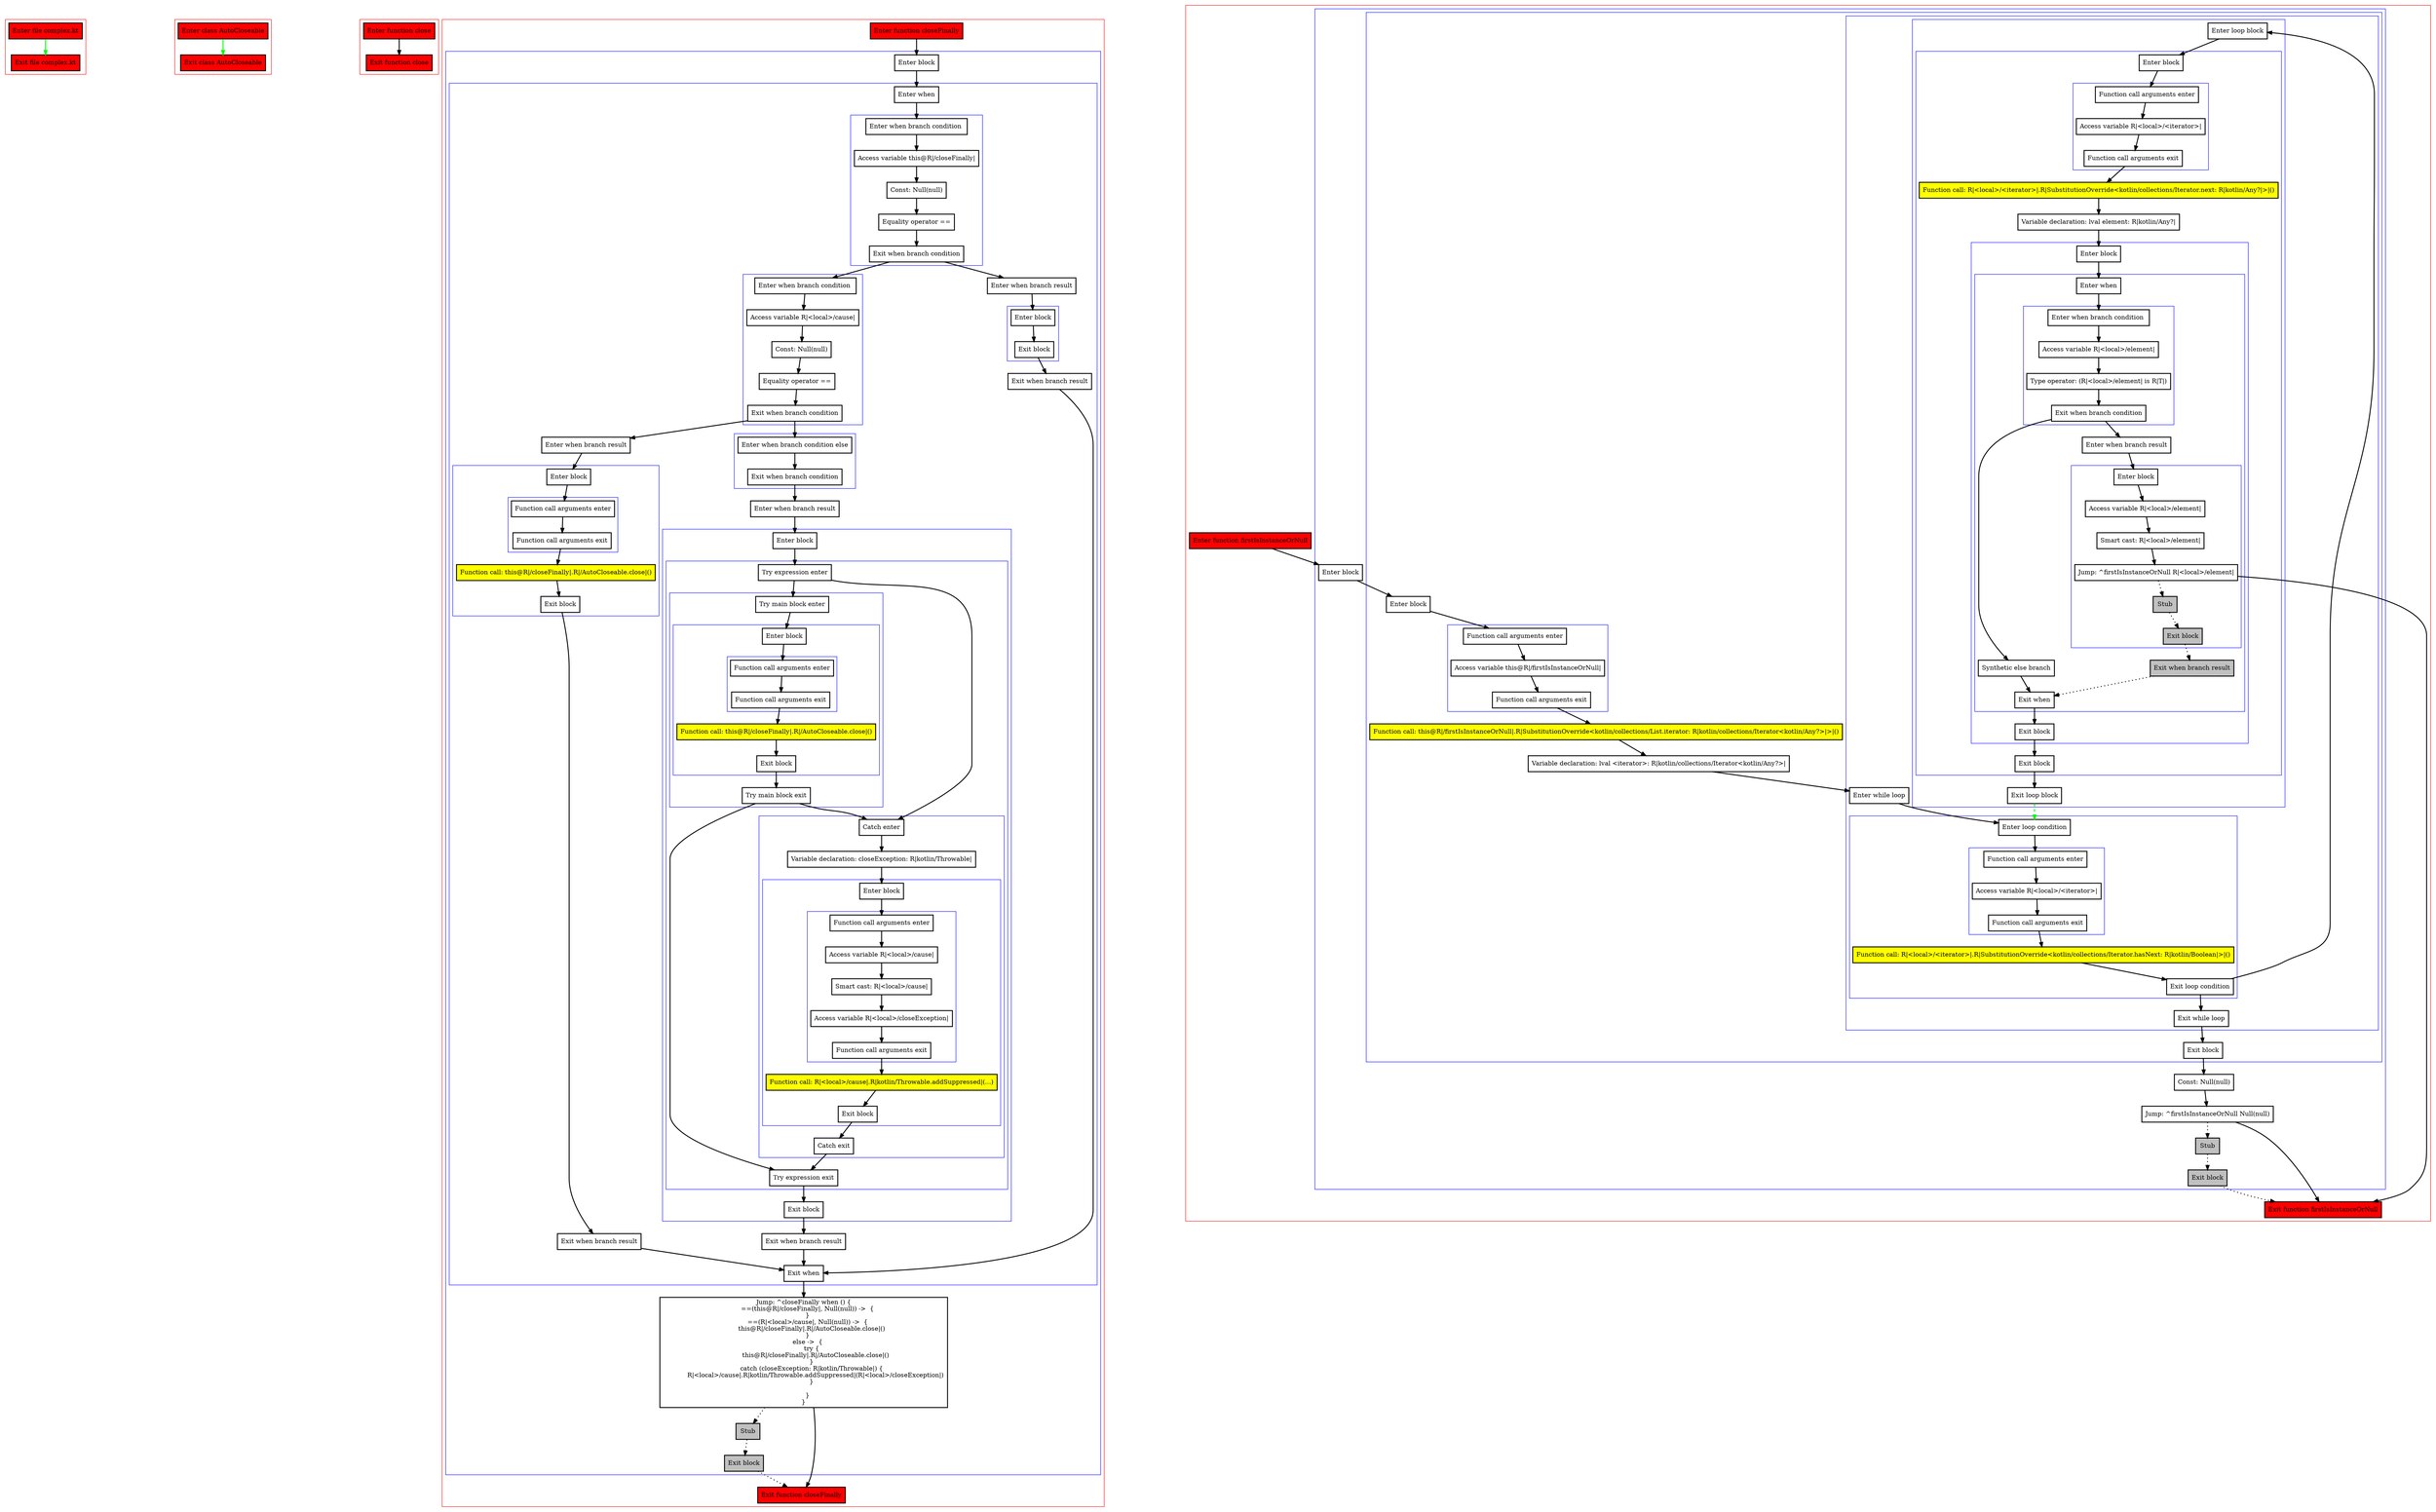 digraph complex_kt {
    graph [nodesep=3]
    node [shape=box penwidth=2]
    edge [penwidth=2]

    subgraph cluster_0 {
        color=red
        0 [label="Enter file complex.kt" style="filled" fillcolor=red];
        1 [label="Exit file complex.kt" style="filled" fillcolor=red];
    }
    0 -> {1} [color=green];

    subgraph cluster_1 {
        color=red
        2 [label="Enter class AutoCloseable" style="filled" fillcolor=red];
        3 [label="Exit class AutoCloseable" style="filled" fillcolor=red];
    }
    2 -> {3} [color=green];

    subgraph cluster_2 {
        color=red
        4 [label="Enter function close" style="filled" fillcolor=red];
        5 [label="Exit function close" style="filled" fillcolor=red];
    }
    4 -> {5};

    subgraph cluster_3 {
        color=red
        6 [label="Enter function closeFinally" style="filled" fillcolor=red];
        subgraph cluster_4 {
            color=blue
            7 [label="Enter block"];
            subgraph cluster_5 {
                color=blue
                8 [label="Enter when"];
                subgraph cluster_6 {
                    color=blue
                    9 [label="Enter when branch condition "];
                    10 [label="Access variable this@R|/closeFinally|"];
                    11 [label="Const: Null(null)"];
                    12 [label="Equality operator =="];
                    13 [label="Exit when branch condition"];
                }
                subgraph cluster_7 {
                    color=blue
                    14 [label="Enter when branch condition "];
                    15 [label="Access variable R|<local>/cause|"];
                    16 [label="Const: Null(null)"];
                    17 [label="Equality operator =="];
                    18 [label="Exit when branch condition"];
                }
                subgraph cluster_8 {
                    color=blue
                    19 [label="Enter when branch condition else"];
                    20 [label="Exit when branch condition"];
                }
                21 [label="Enter when branch result"];
                subgraph cluster_9 {
                    color=blue
                    22 [label="Enter block"];
                    subgraph cluster_10 {
                        color=blue
                        23 [label="Try expression enter"];
                        subgraph cluster_11 {
                            color=blue
                            24 [label="Try main block enter"];
                            subgraph cluster_12 {
                                color=blue
                                25 [label="Enter block"];
                                subgraph cluster_13 {
                                    color=blue
                                    26 [label="Function call arguments enter"];
                                    27 [label="Function call arguments exit"];
                                }
                                28 [label="Function call: this@R|/closeFinally|.R|/AutoCloseable.close|()" style="filled" fillcolor=yellow];
                                29 [label="Exit block"];
                            }
                            30 [label="Try main block exit"];
                        }
                        subgraph cluster_14 {
                            color=blue
                            31 [label="Catch enter"];
                            32 [label="Variable declaration: closeException: R|kotlin/Throwable|"];
                            subgraph cluster_15 {
                                color=blue
                                33 [label="Enter block"];
                                subgraph cluster_16 {
                                    color=blue
                                    34 [label="Function call arguments enter"];
                                    35 [label="Access variable R|<local>/cause|"];
                                    36 [label="Smart cast: R|<local>/cause|"];
                                    37 [label="Access variable R|<local>/closeException|"];
                                    38 [label="Function call arguments exit"];
                                }
                                39 [label="Function call: R|<local>/cause|.R|kotlin/Throwable.addSuppressed|(...)" style="filled" fillcolor=yellow];
                                40 [label="Exit block"];
                            }
                            41 [label="Catch exit"];
                        }
                        42 [label="Try expression exit"];
                    }
                    43 [label="Exit block"];
                }
                44 [label="Exit when branch result"];
                45 [label="Enter when branch result"];
                subgraph cluster_17 {
                    color=blue
                    46 [label="Enter block"];
                    subgraph cluster_18 {
                        color=blue
                        47 [label="Function call arguments enter"];
                        48 [label="Function call arguments exit"];
                    }
                    49 [label="Function call: this@R|/closeFinally|.R|/AutoCloseable.close|()" style="filled" fillcolor=yellow];
                    50 [label="Exit block"];
                }
                51 [label="Exit when branch result"];
                52 [label="Enter when branch result"];
                subgraph cluster_19 {
                    color=blue
                    53 [label="Enter block"];
                    54 [label="Exit block"];
                }
                55 [label="Exit when branch result"];
                56 [label="Exit when"];
            }
            57 [label="Jump: ^closeFinally when () {
    ==(this@R|/closeFinally|, Null(null)) ->  {
    }
    ==(R|<local>/cause|, Null(null)) ->  {
        this@R|/closeFinally|.R|/AutoCloseable.close|()
    }
    else ->  {
        try {
            this@R|/closeFinally|.R|/AutoCloseable.close|()
        }
        catch (closeException: R|kotlin/Throwable|) {
            R|<local>/cause|.R|kotlin/Throwable.addSuppressed|(R|<local>/closeException|)
        }

    }
}
"];
            58 [label="Stub" style="filled" fillcolor=gray];
            59 [label="Exit block" style="filled" fillcolor=gray];
        }
        60 [label="Exit function closeFinally" style="filled" fillcolor=red];
    }
    6 -> {7};
    7 -> {8};
    8 -> {9};
    9 -> {10};
    10 -> {11};
    11 -> {12};
    12 -> {13};
    13 -> {14 52};
    14 -> {15};
    15 -> {16};
    16 -> {17};
    17 -> {18};
    18 -> {19 45};
    19 -> {20};
    20 -> {21};
    21 -> {22};
    22 -> {23};
    23 -> {24 31};
    24 -> {25};
    25 -> {26};
    26 -> {27};
    27 -> {28};
    28 -> {29};
    29 -> {30};
    30 -> {31 42};
    31 -> {32};
    32 -> {33};
    33 -> {34};
    34 -> {35};
    35 -> {36};
    36 -> {37};
    37 -> {38};
    38 -> {39};
    39 -> {40};
    40 -> {41};
    41 -> {42};
    42 -> {43};
    43 -> {44};
    44 -> {56};
    45 -> {46};
    46 -> {47};
    47 -> {48};
    48 -> {49};
    49 -> {50};
    50 -> {51};
    51 -> {56};
    52 -> {53};
    53 -> {54};
    54 -> {55};
    55 -> {56};
    56 -> {57};
    57 -> {60};
    57 -> {58} [style=dotted];
    58 -> {59} [style=dotted];
    59 -> {60} [style=dotted];

    subgraph cluster_20 {
        color=red
        61 [label="Enter function firstIsInstanceOrNull" style="filled" fillcolor=red];
        subgraph cluster_21 {
            color=blue
            62 [label="Enter block"];
            subgraph cluster_22 {
                color=blue
                63 [label="Enter block"];
                subgraph cluster_23 {
                    color=blue
                    64 [label="Function call arguments enter"];
                    65 [label="Access variable this@R|/firstIsInstanceOrNull|"];
                    66 [label="Function call arguments exit"];
                }
                67 [label="Function call: this@R|/firstIsInstanceOrNull|.R|SubstitutionOverride<kotlin/collections/List.iterator: R|kotlin/collections/Iterator<kotlin/Any?>|>|()" style="filled" fillcolor=yellow];
                68 [label="Variable declaration: lval <iterator>: R|kotlin/collections/Iterator<kotlin/Any?>|"];
                subgraph cluster_24 {
                    color=blue
                    69 [label="Enter while loop"];
                    subgraph cluster_25 {
                        color=blue
                        70 [label="Enter loop condition"];
                        subgraph cluster_26 {
                            color=blue
                            71 [label="Function call arguments enter"];
                            72 [label="Access variable R|<local>/<iterator>|"];
                            73 [label="Function call arguments exit"];
                        }
                        74 [label="Function call: R|<local>/<iterator>|.R|SubstitutionOverride<kotlin/collections/Iterator.hasNext: R|kotlin/Boolean|>|()" style="filled" fillcolor=yellow];
                        75 [label="Exit loop condition"];
                    }
                    subgraph cluster_27 {
                        color=blue
                        76 [label="Enter loop block"];
                        subgraph cluster_28 {
                            color=blue
                            77 [label="Enter block"];
                            subgraph cluster_29 {
                                color=blue
                                78 [label="Function call arguments enter"];
                                79 [label="Access variable R|<local>/<iterator>|"];
                                80 [label="Function call arguments exit"];
                            }
                            81 [label="Function call: R|<local>/<iterator>|.R|SubstitutionOverride<kotlin/collections/Iterator.next: R|kotlin/Any?|>|()" style="filled" fillcolor=yellow];
                            82 [label="Variable declaration: lval element: R|kotlin/Any?|"];
                            subgraph cluster_30 {
                                color=blue
                                83 [label="Enter block"];
                                subgraph cluster_31 {
                                    color=blue
                                    84 [label="Enter when"];
                                    subgraph cluster_32 {
                                        color=blue
                                        85 [label="Enter when branch condition "];
                                        86 [label="Access variable R|<local>/element|"];
                                        87 [label="Type operator: (R|<local>/element| is R|T|)"];
                                        88 [label="Exit when branch condition"];
                                    }
                                    89 [label="Synthetic else branch"];
                                    90 [label="Enter when branch result"];
                                    subgraph cluster_33 {
                                        color=blue
                                        91 [label="Enter block"];
                                        92 [label="Access variable R|<local>/element|"];
                                        93 [label="Smart cast: R|<local>/element|"];
                                        94 [label="Jump: ^firstIsInstanceOrNull R|<local>/element|"];
                                        95 [label="Stub" style="filled" fillcolor=gray];
                                        96 [label="Exit block" style="filled" fillcolor=gray];
                                    }
                                    97 [label="Exit when branch result" style="filled" fillcolor=gray];
                                    98 [label="Exit when"];
                                }
                                99 [label="Exit block"];
                            }
                            100 [label="Exit block"];
                        }
                        101 [label="Exit loop block"];
                    }
                    102 [label="Exit while loop"];
                }
                103 [label="Exit block"];
            }
            104 [label="Const: Null(null)"];
            105 [label="Jump: ^firstIsInstanceOrNull Null(null)"];
            106 [label="Stub" style="filled" fillcolor=gray];
            107 [label="Exit block" style="filled" fillcolor=gray];
        }
        108 [label="Exit function firstIsInstanceOrNull" style="filled" fillcolor=red];
    }
    61 -> {62};
    62 -> {63};
    63 -> {64};
    64 -> {65};
    65 -> {66};
    66 -> {67};
    67 -> {68};
    68 -> {69};
    69 -> {70};
    70 -> {71};
    71 -> {72};
    72 -> {73};
    73 -> {74};
    74 -> {75};
    75 -> {76 102};
    76 -> {77};
    77 -> {78};
    78 -> {79};
    79 -> {80};
    80 -> {81};
    81 -> {82};
    82 -> {83};
    83 -> {84};
    84 -> {85};
    85 -> {86};
    86 -> {87};
    87 -> {88};
    88 -> {89 90};
    89 -> {98};
    90 -> {91};
    91 -> {92};
    92 -> {93};
    93 -> {94};
    94 -> {108};
    94 -> {95} [style=dotted];
    95 -> {96} [style=dotted];
    96 -> {97} [style=dotted];
    97 -> {98} [style=dotted];
    98 -> {99};
    99 -> {100};
    100 -> {101};
    101 -> {70} [color=green style=dashed];
    102 -> {103};
    103 -> {104};
    104 -> {105};
    105 -> {108};
    105 -> {106} [style=dotted];
    106 -> {107} [style=dotted];
    107 -> {108} [style=dotted];

}
